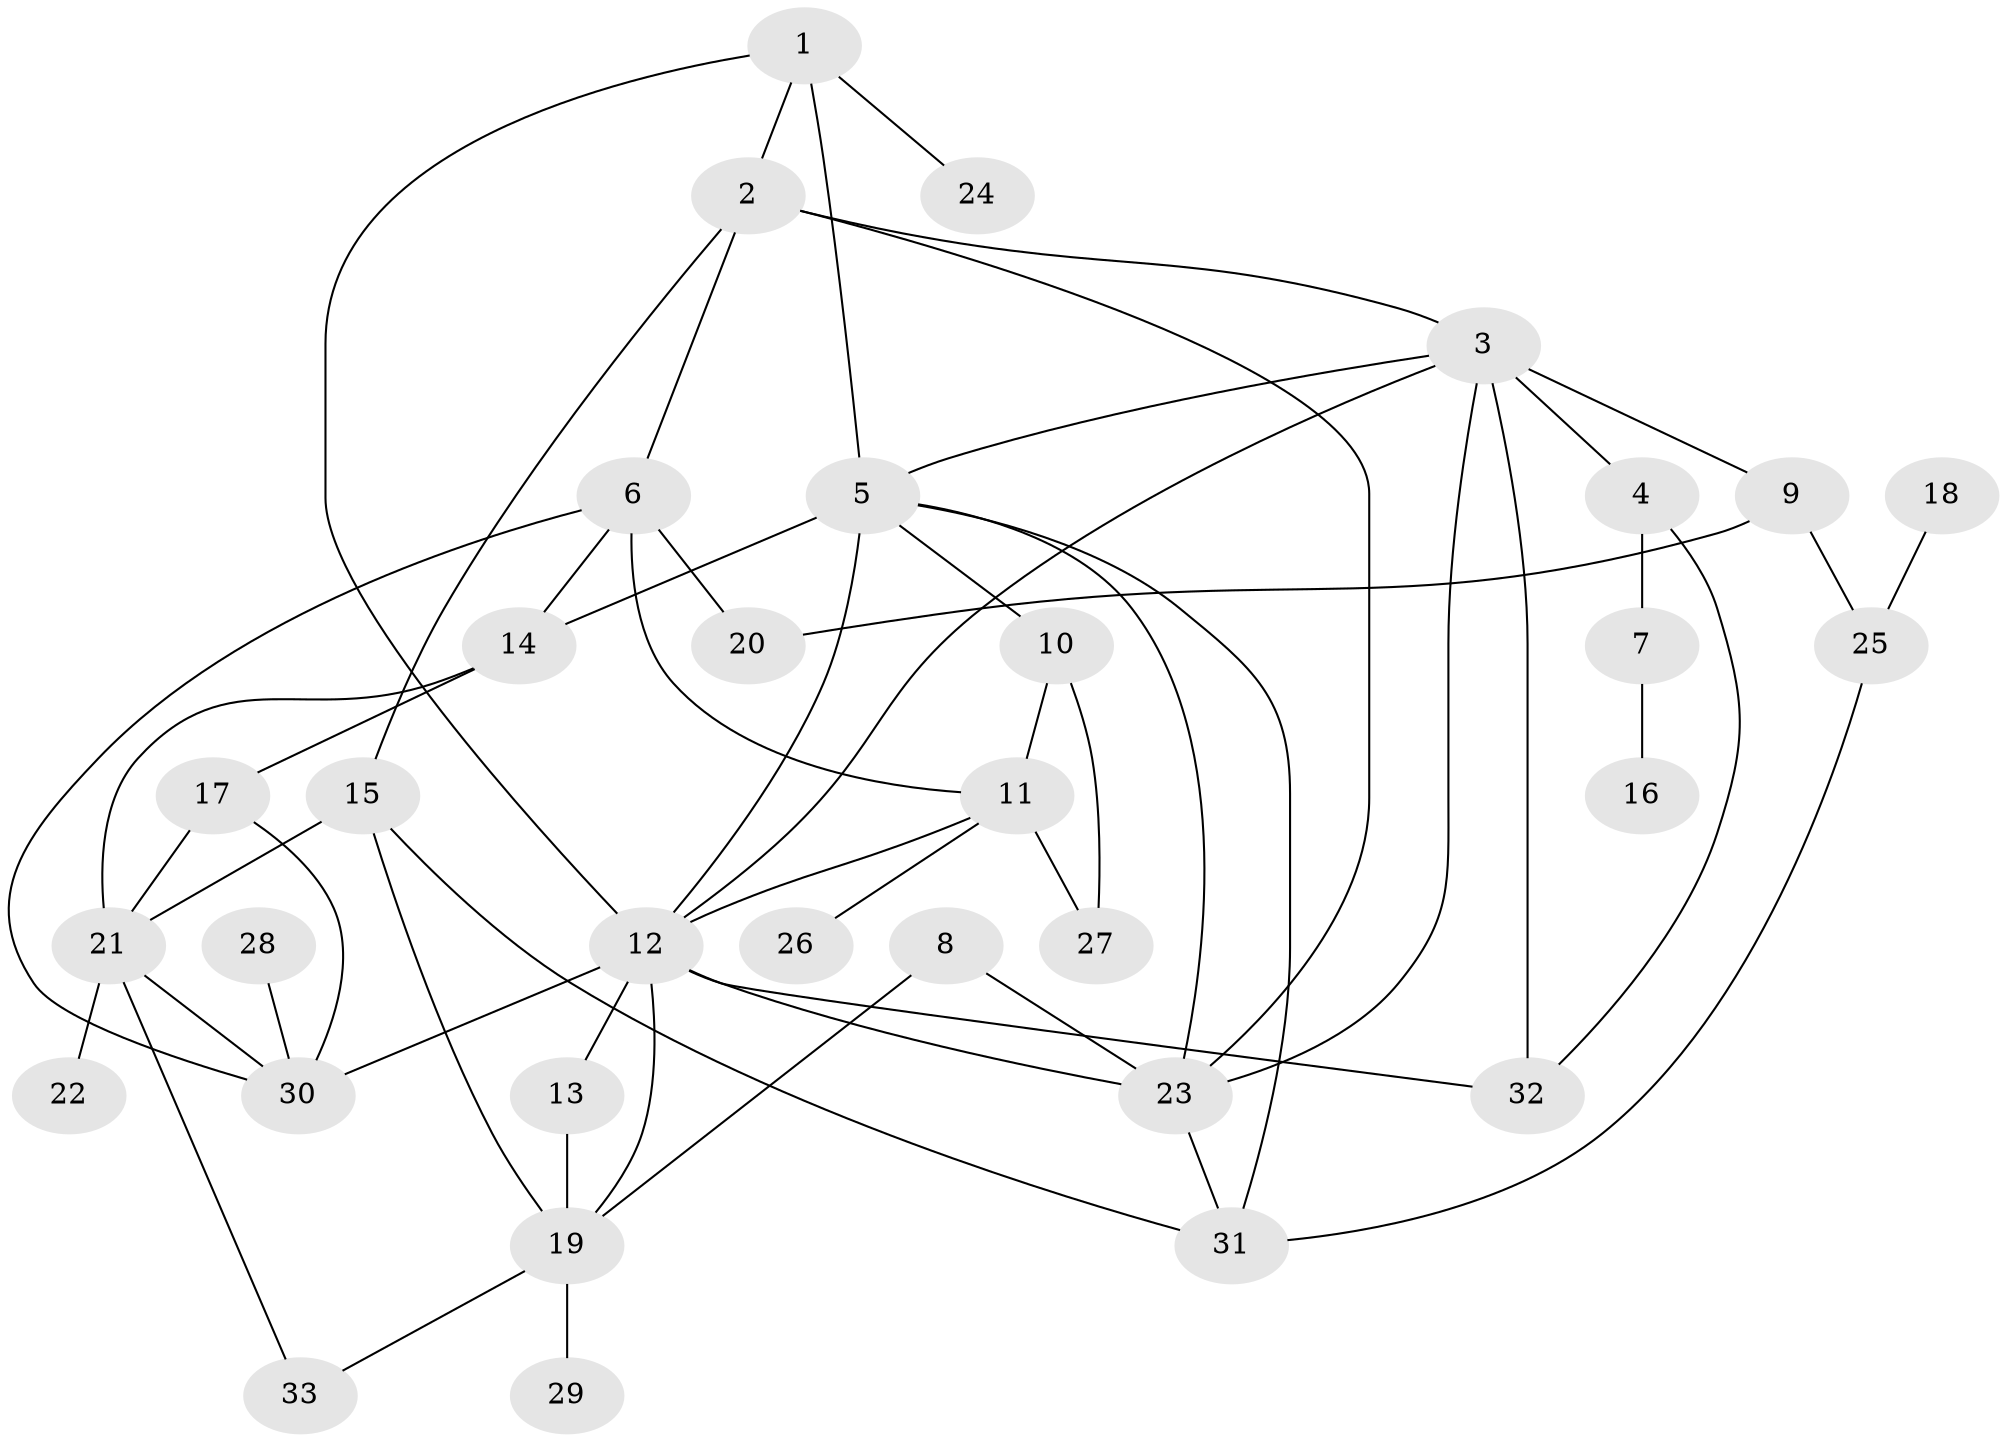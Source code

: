 // original degree distribution, {4: 0.12121212121212122, 3: 0.21212121212121213, 6: 0.06060606060606061, 8: 0.015151515151515152, 5: 0.07575757575757576, 2: 0.2878787878787879, 1: 0.22727272727272727}
// Generated by graph-tools (version 1.1) at 2025/01/03/09/25 03:01:02]
// undirected, 33 vertices, 57 edges
graph export_dot {
graph [start="1"]
  node [color=gray90,style=filled];
  1;
  2;
  3;
  4;
  5;
  6;
  7;
  8;
  9;
  10;
  11;
  12;
  13;
  14;
  15;
  16;
  17;
  18;
  19;
  20;
  21;
  22;
  23;
  24;
  25;
  26;
  27;
  28;
  29;
  30;
  31;
  32;
  33;
  1 -- 2 [weight=1.0];
  1 -- 5 [weight=1.0];
  1 -- 12 [weight=1.0];
  1 -- 24 [weight=1.0];
  2 -- 3 [weight=1.0];
  2 -- 6 [weight=1.0];
  2 -- 15 [weight=1.0];
  2 -- 23 [weight=2.0];
  3 -- 4 [weight=1.0];
  3 -- 5 [weight=1.0];
  3 -- 9 [weight=1.0];
  3 -- 12 [weight=1.0];
  3 -- 23 [weight=1.0];
  3 -- 32 [weight=1.0];
  4 -- 7 [weight=2.0];
  4 -- 32 [weight=1.0];
  5 -- 10 [weight=1.0];
  5 -- 12 [weight=1.0];
  5 -- 14 [weight=1.0];
  5 -- 23 [weight=1.0];
  5 -- 31 [weight=1.0];
  6 -- 11 [weight=1.0];
  6 -- 14 [weight=1.0];
  6 -- 20 [weight=1.0];
  6 -- 30 [weight=1.0];
  7 -- 16 [weight=1.0];
  8 -- 19 [weight=1.0];
  8 -- 23 [weight=1.0];
  9 -- 20 [weight=1.0];
  9 -- 25 [weight=1.0];
  10 -- 11 [weight=1.0];
  10 -- 27 [weight=1.0];
  11 -- 12 [weight=1.0];
  11 -- 26 [weight=1.0];
  11 -- 27 [weight=1.0];
  12 -- 13 [weight=1.0];
  12 -- 19 [weight=1.0];
  12 -- 23 [weight=1.0];
  12 -- 30 [weight=1.0];
  12 -- 32 [weight=1.0];
  13 -- 19 [weight=1.0];
  14 -- 17 [weight=1.0];
  14 -- 21 [weight=1.0];
  15 -- 19 [weight=1.0];
  15 -- 21 [weight=1.0];
  15 -- 31 [weight=1.0];
  17 -- 21 [weight=1.0];
  17 -- 30 [weight=1.0];
  18 -- 25 [weight=1.0];
  19 -- 29 [weight=1.0];
  19 -- 33 [weight=1.0];
  21 -- 22 [weight=1.0];
  21 -- 30 [weight=1.0];
  21 -- 33 [weight=1.0];
  23 -- 31 [weight=1.0];
  25 -- 31 [weight=1.0];
  28 -- 30 [weight=1.0];
}
